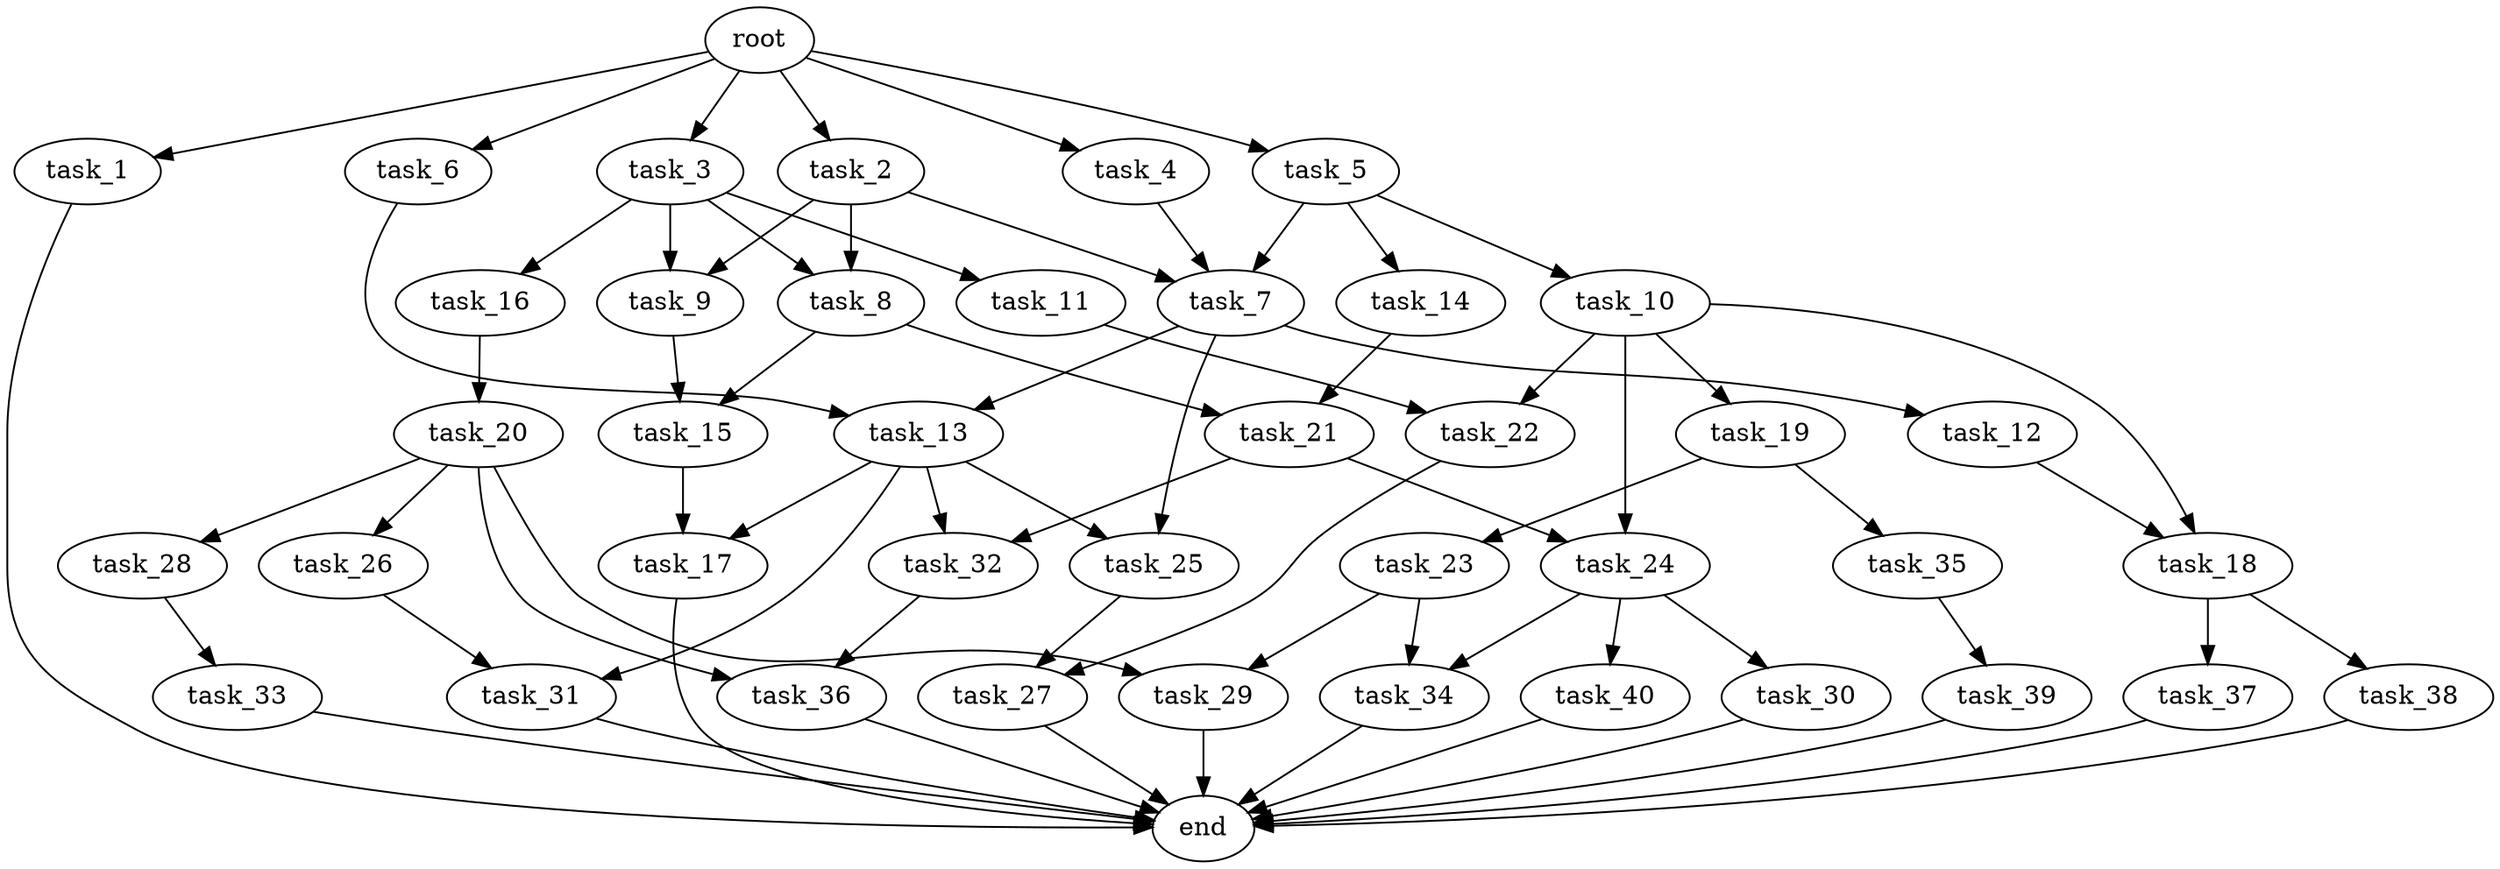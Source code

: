digraph G {
  root [size="0.000000e+00"];
  task_1 [size="9.330227e+09"];
  task_2 [size="1.831181e+09"];
  task_3 [size="1.834917e+09"];
  task_4 [size="4.103716e+09"];
  task_5 [size="8.576359e+09"];
  task_6 [size="9.112334e+09"];
  task_7 [size="6.424088e+09"];
  task_8 [size="7.761239e+09"];
  task_9 [size="6.143469e+09"];
  task_10 [size="7.711202e+09"];
  task_11 [size="4.521767e+09"];
  task_12 [size="6.470780e+09"];
  task_13 [size="4.309648e+09"];
  task_14 [size="2.181082e+09"];
  task_15 [size="7.599515e+09"];
  task_16 [size="6.762852e+09"];
  task_17 [size="8.083573e+09"];
  task_18 [size="4.678616e+08"];
  task_19 [size="4.707811e+09"];
  task_20 [size="2.053257e+09"];
  task_21 [size="4.147686e+09"];
  task_22 [size="3.047495e+09"];
  task_23 [size="8.132252e+09"];
  task_24 [size="6.964059e+09"];
  task_25 [size="6.936302e+09"];
  task_26 [size="8.684711e+09"];
  task_27 [size="5.037647e+09"];
  task_28 [size="4.816297e+09"];
  task_29 [size="3.998650e+09"];
  task_30 [size="7.419168e+09"];
  task_31 [size="3.149811e+09"];
  task_32 [size="9.942574e+09"];
  task_33 [size="3.227206e+09"];
  task_34 [size="2.200511e+08"];
  task_35 [size="6.707786e+09"];
  task_36 [size="3.027530e+09"];
  task_37 [size="1.381365e+09"];
  task_38 [size="8.284530e+09"];
  task_39 [size="6.944999e+09"];
  task_40 [size="5.877684e+08"];
  end [size="0.000000e+00"];

  root -> task_1 [size="1.000000e-12"];
  root -> task_2 [size="1.000000e-12"];
  root -> task_3 [size="1.000000e-12"];
  root -> task_4 [size="1.000000e-12"];
  root -> task_5 [size="1.000000e-12"];
  root -> task_6 [size="1.000000e-12"];
  task_1 -> end [size="1.000000e-12"];
  task_2 -> task_7 [size="2.141363e+08"];
  task_2 -> task_8 [size="3.880620e+08"];
  task_2 -> task_9 [size="3.071735e+08"];
  task_3 -> task_8 [size="3.880620e+08"];
  task_3 -> task_9 [size="3.071735e+08"];
  task_3 -> task_11 [size="4.521767e+08"];
  task_3 -> task_16 [size="6.762852e+08"];
  task_4 -> task_7 [size="2.141363e+08"];
  task_5 -> task_7 [size="2.141363e+08"];
  task_5 -> task_10 [size="7.711202e+08"];
  task_5 -> task_14 [size="2.181082e+08"];
  task_6 -> task_13 [size="2.154824e+08"];
  task_7 -> task_12 [size="6.470780e+08"];
  task_7 -> task_13 [size="2.154824e+08"];
  task_7 -> task_25 [size="3.468151e+08"];
  task_8 -> task_15 [size="3.799758e+08"];
  task_8 -> task_21 [size="2.073843e+08"];
  task_9 -> task_15 [size="3.799758e+08"];
  task_10 -> task_18 [size="2.339308e+07"];
  task_10 -> task_19 [size="4.707811e+08"];
  task_10 -> task_22 [size="1.523747e+08"];
  task_10 -> task_24 [size="3.482030e+08"];
  task_11 -> task_22 [size="1.523747e+08"];
  task_12 -> task_18 [size="2.339308e+07"];
  task_13 -> task_17 [size="4.041787e+08"];
  task_13 -> task_25 [size="3.468151e+08"];
  task_13 -> task_31 [size="1.574906e+08"];
  task_13 -> task_32 [size="4.971287e+08"];
  task_14 -> task_21 [size="2.073843e+08"];
  task_15 -> task_17 [size="4.041787e+08"];
  task_16 -> task_20 [size="2.053257e+08"];
  task_17 -> end [size="1.000000e-12"];
  task_18 -> task_37 [size="1.381365e+08"];
  task_18 -> task_38 [size="8.284530e+08"];
  task_19 -> task_23 [size="8.132252e+08"];
  task_19 -> task_35 [size="6.707786e+08"];
  task_20 -> task_26 [size="8.684711e+08"];
  task_20 -> task_28 [size="4.816297e+08"];
  task_20 -> task_29 [size="1.999325e+08"];
  task_20 -> task_36 [size="1.513765e+08"];
  task_21 -> task_24 [size="3.482030e+08"];
  task_21 -> task_32 [size="4.971287e+08"];
  task_22 -> task_27 [size="2.518823e+08"];
  task_23 -> task_29 [size="1.999325e+08"];
  task_23 -> task_34 [size="1.100255e+07"];
  task_24 -> task_30 [size="7.419168e+08"];
  task_24 -> task_34 [size="1.100255e+07"];
  task_24 -> task_40 [size="5.877684e+07"];
  task_25 -> task_27 [size="2.518823e+08"];
  task_26 -> task_31 [size="1.574906e+08"];
  task_27 -> end [size="1.000000e-12"];
  task_28 -> task_33 [size="3.227206e+08"];
  task_29 -> end [size="1.000000e-12"];
  task_30 -> end [size="1.000000e-12"];
  task_31 -> end [size="1.000000e-12"];
  task_32 -> task_36 [size="1.513765e+08"];
  task_33 -> end [size="1.000000e-12"];
  task_34 -> end [size="1.000000e-12"];
  task_35 -> task_39 [size="6.944999e+08"];
  task_36 -> end [size="1.000000e-12"];
  task_37 -> end [size="1.000000e-12"];
  task_38 -> end [size="1.000000e-12"];
  task_39 -> end [size="1.000000e-12"];
  task_40 -> end [size="1.000000e-12"];
}
